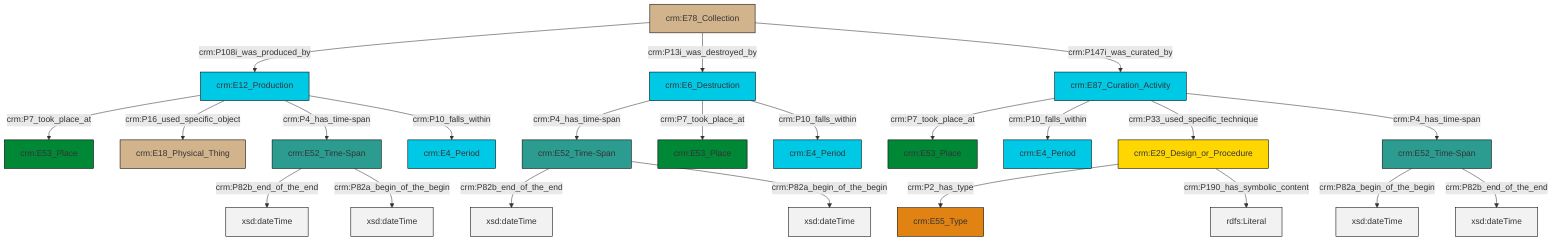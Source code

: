 graph TD
classDef Literal fill:#f2f2f2,stroke:#000000;
classDef CRM_Entity fill:#FFFFFF,stroke:#000000;
classDef Temporal_Entity fill:#00C9E6, stroke:#000000;
classDef Type fill:#E18312, stroke:#000000;
classDef Time-Span fill:#2C9C91, stroke:#000000;
classDef Appellation fill:#FFEB7F, stroke:#000000;
classDef Place fill:#008836, stroke:#000000;
classDef Persistent_Item fill:#B266B2, stroke:#000000;
classDef Conceptual_Object fill:#FFD700, stroke:#000000;
classDef Physical_Thing fill:#D2B48C, stroke:#000000;
classDef Actor fill:#f58aad, stroke:#000000;
classDef PC_Classes fill:#4ce600, stroke:#000000;
classDef Multi fill:#cccccc,stroke:#000000;

2["crm:E29_Design_or_Procedure"]:::Conceptual_Object -->|crm:P2_has_type| 3["crm:E55_Type"]:::Type
4["crm:E6_Destruction"]:::Temporal_Entity -->|crm:P4_has_time-span| 5["crm:E52_Time-Span"]:::Time-Span
13["crm:E78_Collection"]:::Physical_Thing -->|crm:P108i_was_produced_by| 14["crm:E12_Production"]:::Temporal_Entity
14["crm:E12_Production"]:::Temporal_Entity -->|crm:P7_took_place_at| 15["crm:E53_Place"]:::Place
5["crm:E52_Time-Span"]:::Time-Span -->|crm:P82b_end_of_the_end| 16[xsd:dateTime]:::Literal
13["crm:E78_Collection"]:::Physical_Thing -->|crm:P13i_was_destroyed_by| 4["crm:E6_Destruction"]:::Temporal_Entity
13["crm:E78_Collection"]:::Physical_Thing -->|crm:P147i_was_curated_by| 19["crm:E87_Curation_Activity"]:::Temporal_Entity
19["crm:E87_Curation_Activity"]:::Temporal_Entity -->|crm:P7_took_place_at| 21["crm:E53_Place"]:::Place
4["crm:E6_Destruction"]:::Temporal_Entity -->|crm:P7_took_place_at| 23["crm:E53_Place"]:::Place
19["crm:E87_Curation_Activity"]:::Temporal_Entity -->|crm:P10_falls_within| 9["crm:E4_Period"]:::Temporal_Entity
17["crm:E52_Time-Span"]:::Time-Span -->|crm:P82b_end_of_the_end| 26[xsd:dateTime]:::Literal
2["crm:E29_Design_or_Procedure"]:::Conceptual_Object -->|crm:P190_has_symbolic_content| 27[rdfs:Literal]:::Literal
11["crm:E52_Time-Span"]:::Time-Span -->|crm:P82a_begin_of_the_begin| 29[xsd:dateTime]:::Literal
17["crm:E52_Time-Span"]:::Time-Span -->|crm:P82a_begin_of_the_begin| 30[xsd:dateTime]:::Literal
14["crm:E12_Production"]:::Temporal_Entity -->|crm:P16_used_specific_object| 7["crm:E18_Physical_Thing"]:::Physical_Thing
19["crm:E87_Curation_Activity"]:::Temporal_Entity -->|crm:P33_used_specific_technique| 2["crm:E29_Design_or_Procedure"]:::Conceptual_Object
4["crm:E6_Destruction"]:::Temporal_Entity -->|crm:P10_falls_within| 24["crm:E4_Period"]:::Temporal_Entity
14["crm:E12_Production"]:::Temporal_Entity -->|crm:P4_has_time-span| 17["crm:E52_Time-Span"]:::Time-Span
14["crm:E12_Production"]:::Temporal_Entity -->|crm:P10_falls_within| 0["crm:E4_Period"]:::Temporal_Entity
19["crm:E87_Curation_Activity"]:::Temporal_Entity -->|crm:P4_has_time-span| 11["crm:E52_Time-Span"]:::Time-Span
11["crm:E52_Time-Span"]:::Time-Span -->|crm:P82b_end_of_the_end| 37[xsd:dateTime]:::Literal
5["crm:E52_Time-Span"]:::Time-Span -->|crm:P82a_begin_of_the_begin| 38[xsd:dateTime]:::Literal